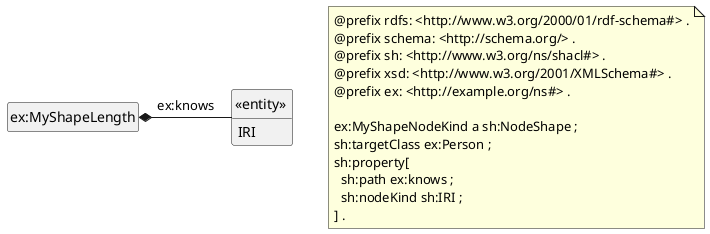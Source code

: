 @startuml
class "ex:MyShapeLength"
class "<<entity>> "
"<<entity>> " : IRI

"ex:MyShapeLength" *- "<<entity>> " : ex:knows

note as N1
@prefix rdfs: <http://www.w3.org/2000/01/rdf-schema#> .
@prefix schema: <http://schema.org/> .
@prefix sh: <http://www.w3.org/ns/shacl#> .
@prefix xsd: <http://www.w3.org/2001/XMLSchema#> .
@prefix ex: <http://example.org/ns#> .

ex:MyShapeNodeKind a sh:NodeShape ;
sh:targetClass ex:Person ;
sh:property[
  sh:path ex:knows ;
  sh:nodeKind sh:IRI ;
] .
end note

hide circle
hide empty members
@enduml